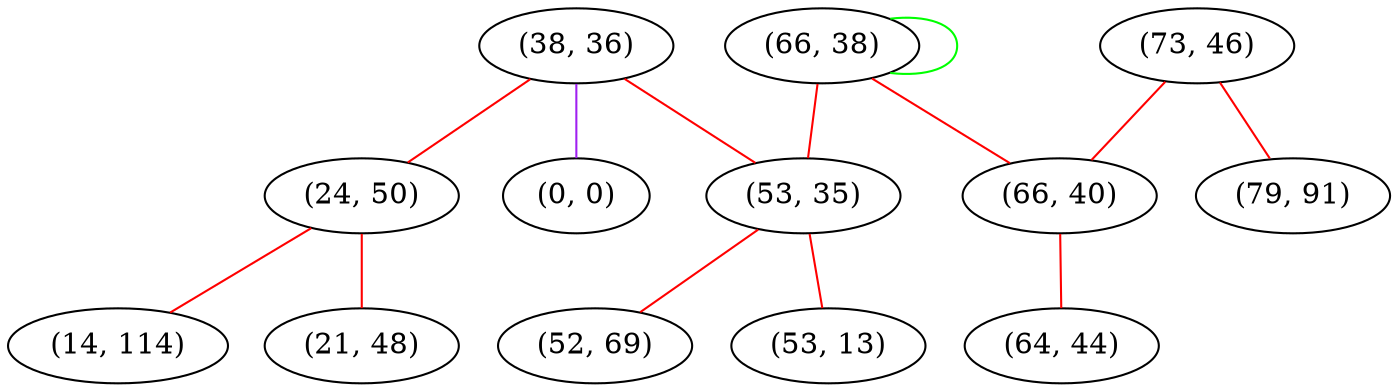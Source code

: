 graph "" {
"(38, 36)";
"(66, 38)";
"(73, 46)";
"(24, 50)";
"(79, 91)";
"(66, 40)";
"(14, 114)";
"(53, 35)";
"(0, 0)";
"(21, 48)";
"(52, 69)";
"(64, 44)";
"(53, 13)";
"(38, 36)" -- "(0, 0)"  [color=purple, key=0, weight=4];
"(38, 36)" -- "(24, 50)"  [color=red, key=0, weight=1];
"(38, 36)" -- "(53, 35)"  [color=red, key=0, weight=1];
"(66, 38)" -- "(66, 40)"  [color=red, key=0, weight=1];
"(66, 38)" -- "(66, 38)"  [color=green, key=0, weight=2];
"(66, 38)" -- "(53, 35)"  [color=red, key=0, weight=1];
"(73, 46)" -- "(66, 40)"  [color=red, key=0, weight=1];
"(73, 46)" -- "(79, 91)"  [color=red, key=0, weight=1];
"(24, 50)" -- "(14, 114)"  [color=red, key=0, weight=1];
"(24, 50)" -- "(21, 48)"  [color=red, key=0, weight=1];
"(66, 40)" -- "(64, 44)"  [color=red, key=0, weight=1];
"(53, 35)" -- "(52, 69)"  [color=red, key=0, weight=1];
"(53, 35)" -- "(53, 13)"  [color=red, key=0, weight=1];
}
